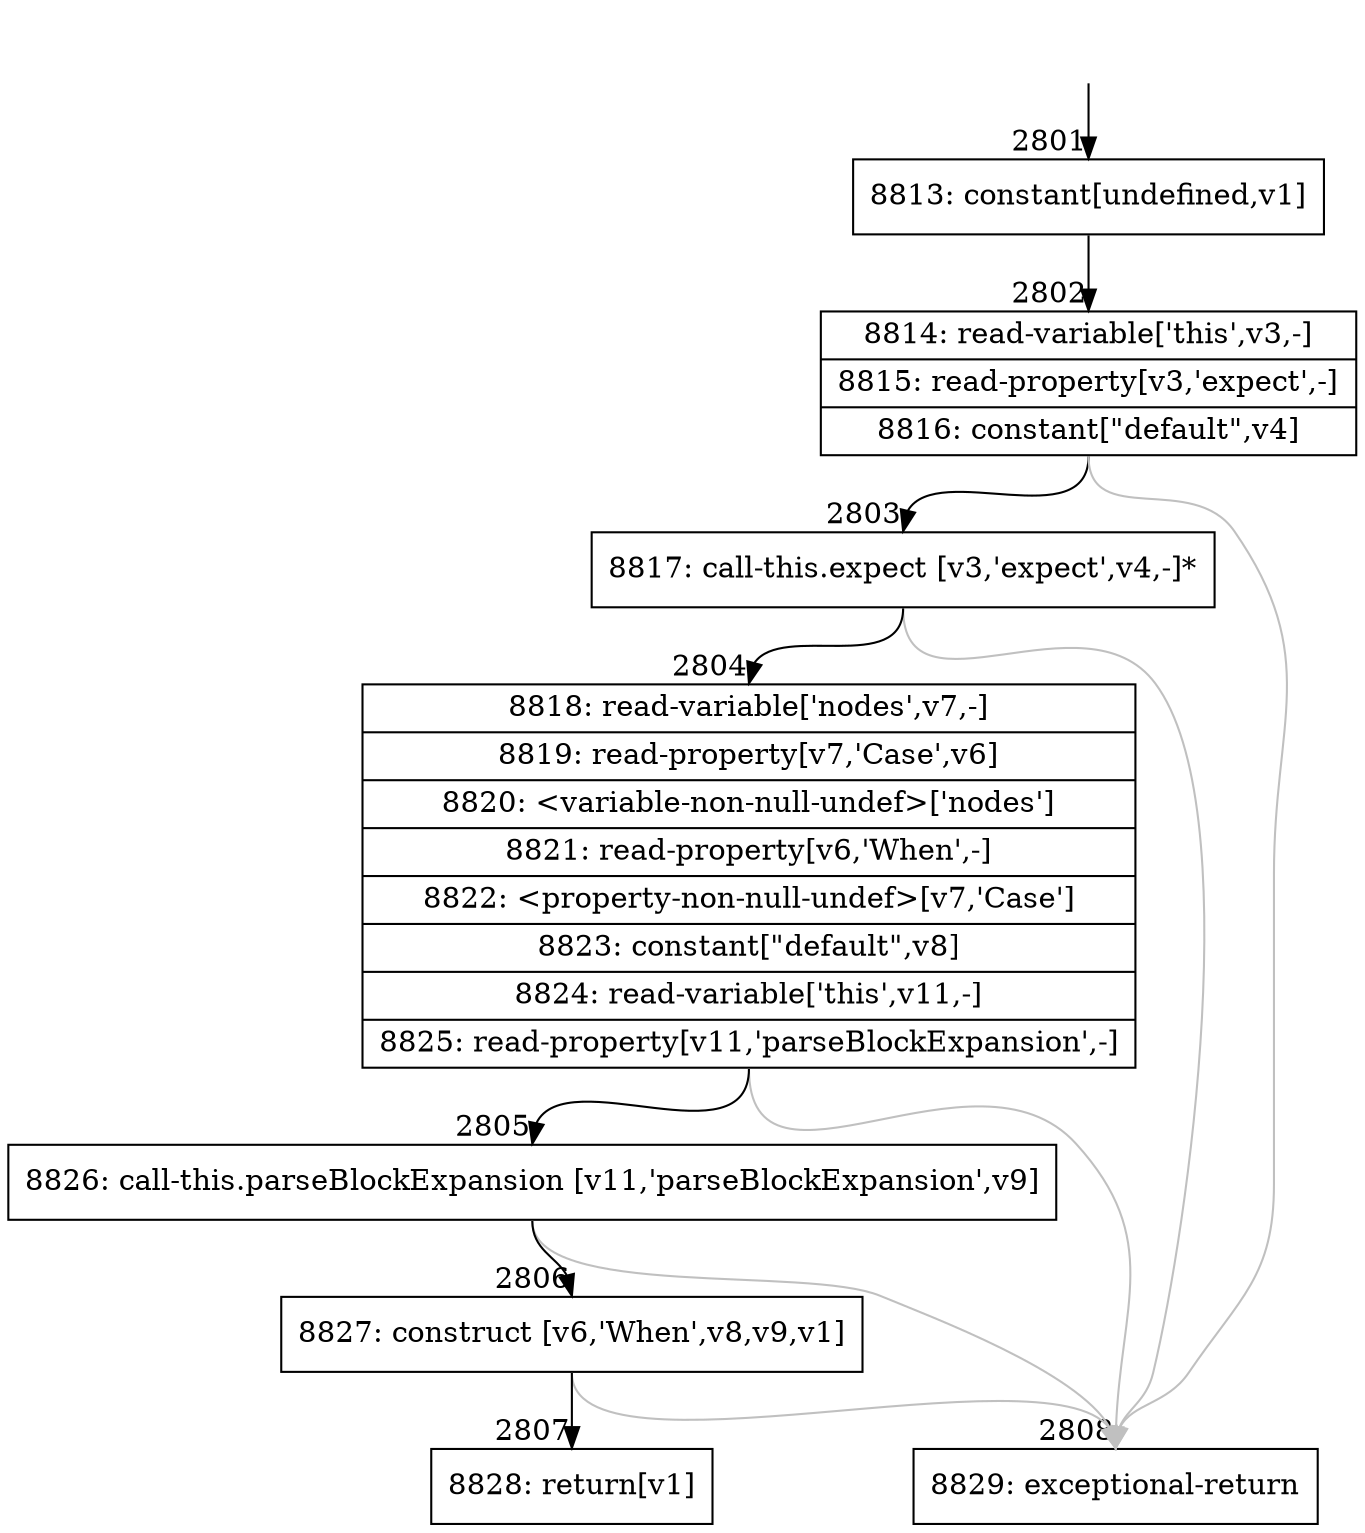 digraph {
rankdir="TD"
BB_entry171[shape=none,label=""];
BB_entry171 -> BB2801 [tailport=s, headport=n, headlabel="    2801"]
BB2801 [shape=record label="{8813: constant[undefined,v1]}" ] 
BB2801 -> BB2802 [tailport=s, headport=n, headlabel="      2802"]
BB2802 [shape=record label="{8814: read-variable['this',v3,-]|8815: read-property[v3,'expect',-]|8816: constant[\"default\",v4]}" ] 
BB2802 -> BB2803 [tailport=s, headport=n, headlabel="      2803"]
BB2802 -> BB2808 [tailport=s, headport=n, color=gray, headlabel="      2808"]
BB2803 [shape=record label="{8817: call-this.expect [v3,'expect',v4,-]*}" ] 
BB2803 -> BB2804 [tailport=s, headport=n, headlabel="      2804"]
BB2803 -> BB2808 [tailport=s, headport=n, color=gray]
BB2804 [shape=record label="{8818: read-variable['nodes',v7,-]|8819: read-property[v7,'Case',v6]|8820: \<variable-non-null-undef\>['nodes']|8821: read-property[v6,'When',-]|8822: \<property-non-null-undef\>[v7,'Case']|8823: constant[\"default\",v8]|8824: read-variable['this',v11,-]|8825: read-property[v11,'parseBlockExpansion',-]}" ] 
BB2804 -> BB2805 [tailport=s, headport=n, headlabel="      2805"]
BB2804 -> BB2808 [tailport=s, headport=n, color=gray]
BB2805 [shape=record label="{8826: call-this.parseBlockExpansion [v11,'parseBlockExpansion',v9]}" ] 
BB2805 -> BB2806 [tailport=s, headport=n, headlabel="      2806"]
BB2805 -> BB2808 [tailport=s, headport=n, color=gray]
BB2806 [shape=record label="{8827: construct [v6,'When',v8,v9,v1]}" ] 
BB2806 -> BB2807 [tailport=s, headport=n, headlabel="      2807"]
BB2806 -> BB2808 [tailport=s, headport=n, color=gray]
BB2807 [shape=record label="{8828: return[v1]}" ] 
BB2808 [shape=record label="{8829: exceptional-return}" ] 
//#$~ 3082
}
